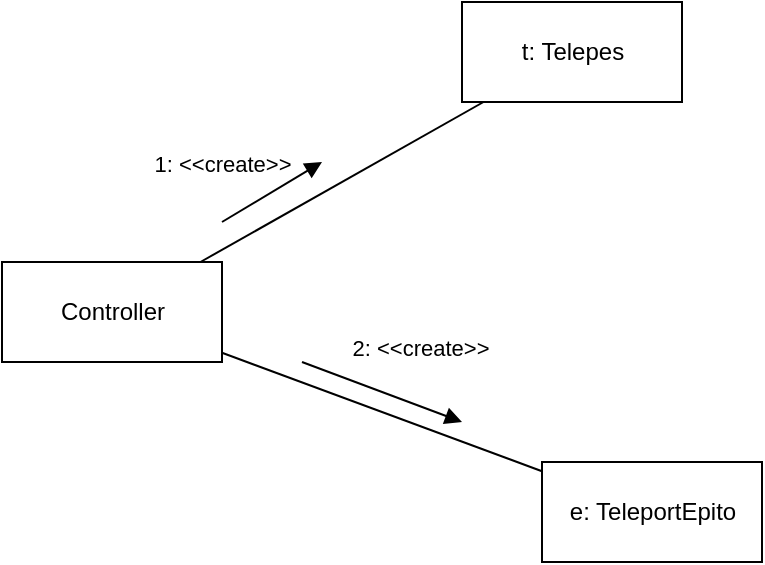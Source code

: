 <mxfile version="14.4.8" type="github">
  <diagram id="HolWiXEPeuLV7ym3ct0_" name="Page-1">
    <mxGraphModel dx="1038" dy="548" grid="1" gridSize="10" guides="1" tooltips="1" connect="1" arrows="1" fold="1" page="1" pageScale="1" pageWidth="850" pageHeight="1100" math="0" shadow="0">
      <root>
        <mxCell id="0" />
        <mxCell id="1" parent="0" />
        <mxCell id="GyvDfbJIoFV9S9uWPGpv-1" value="t: Telepes" style="html=1;" parent="1" vertex="1">
          <mxGeometry x="280" y="80" width="110" height="50" as="geometry" />
        </mxCell>
        <mxCell id="GyvDfbJIoFV9S9uWPGpv-2" value="e: TeleportEpito" style="html=1;" parent="1" vertex="1">
          <mxGeometry x="320" y="310" width="110" height="50" as="geometry" />
        </mxCell>
        <mxCell id="GyvDfbJIoFV9S9uWPGpv-7" value="Controller" style="html=1;" parent="1" vertex="1">
          <mxGeometry x="50" y="210" width="110" height="50" as="geometry" />
        </mxCell>
        <mxCell id="GyvDfbJIoFV9S9uWPGpv-11" value="" style="html=1;verticalAlign=bottom;endArrow=none;endFill=0;" parent="1" source="GyvDfbJIoFV9S9uWPGpv-7" target="GyvDfbJIoFV9S9uWPGpv-1" edge="1">
          <mxGeometry width="80" relative="1" as="geometry">
            <mxPoint x="380" y="180" as="sourcePoint" />
            <mxPoint x="460" y="180" as="targetPoint" />
          </mxGeometry>
        </mxCell>
        <mxCell id="GyvDfbJIoFV9S9uWPGpv-17" value="" style="html=1;verticalAlign=bottom;endArrow=none;endFill=0;" parent="1" source="GyvDfbJIoFV9S9uWPGpv-7" target="GyvDfbJIoFV9S9uWPGpv-2" edge="1">
          <mxGeometry width="80" relative="1" as="geometry">
            <mxPoint x="209.231" y="270" as="sourcePoint" />
            <mxPoint x="350.769" y="190" as="targetPoint" />
          </mxGeometry>
        </mxCell>
        <mxCell id="GyvDfbJIoFV9S9uWPGpv-21" value="1: &amp;lt;&amp;lt;create&amp;gt;&amp;gt;" style="html=1;verticalAlign=bottom;endArrow=block;" parent="1" edge="1">
          <mxGeometry x="-0.647" y="17" width="80" relative="1" as="geometry">
            <mxPoint x="160" y="190" as="sourcePoint" />
            <mxPoint x="210" y="160" as="targetPoint" />
            <mxPoint as="offset" />
          </mxGeometry>
        </mxCell>
        <mxCell id="GyvDfbJIoFV9S9uWPGpv-22" value="2: &amp;lt;&amp;lt;create&amp;gt;&amp;gt;" style="html=1;verticalAlign=bottom;endArrow=block;" parent="1" edge="1">
          <mxGeometry x="0.308" y="19" width="80" relative="1" as="geometry">
            <mxPoint x="200" y="260" as="sourcePoint" />
            <mxPoint x="280" y="290" as="targetPoint" />
            <mxPoint as="offset" />
          </mxGeometry>
        </mxCell>
      </root>
    </mxGraphModel>
  </diagram>
</mxfile>
